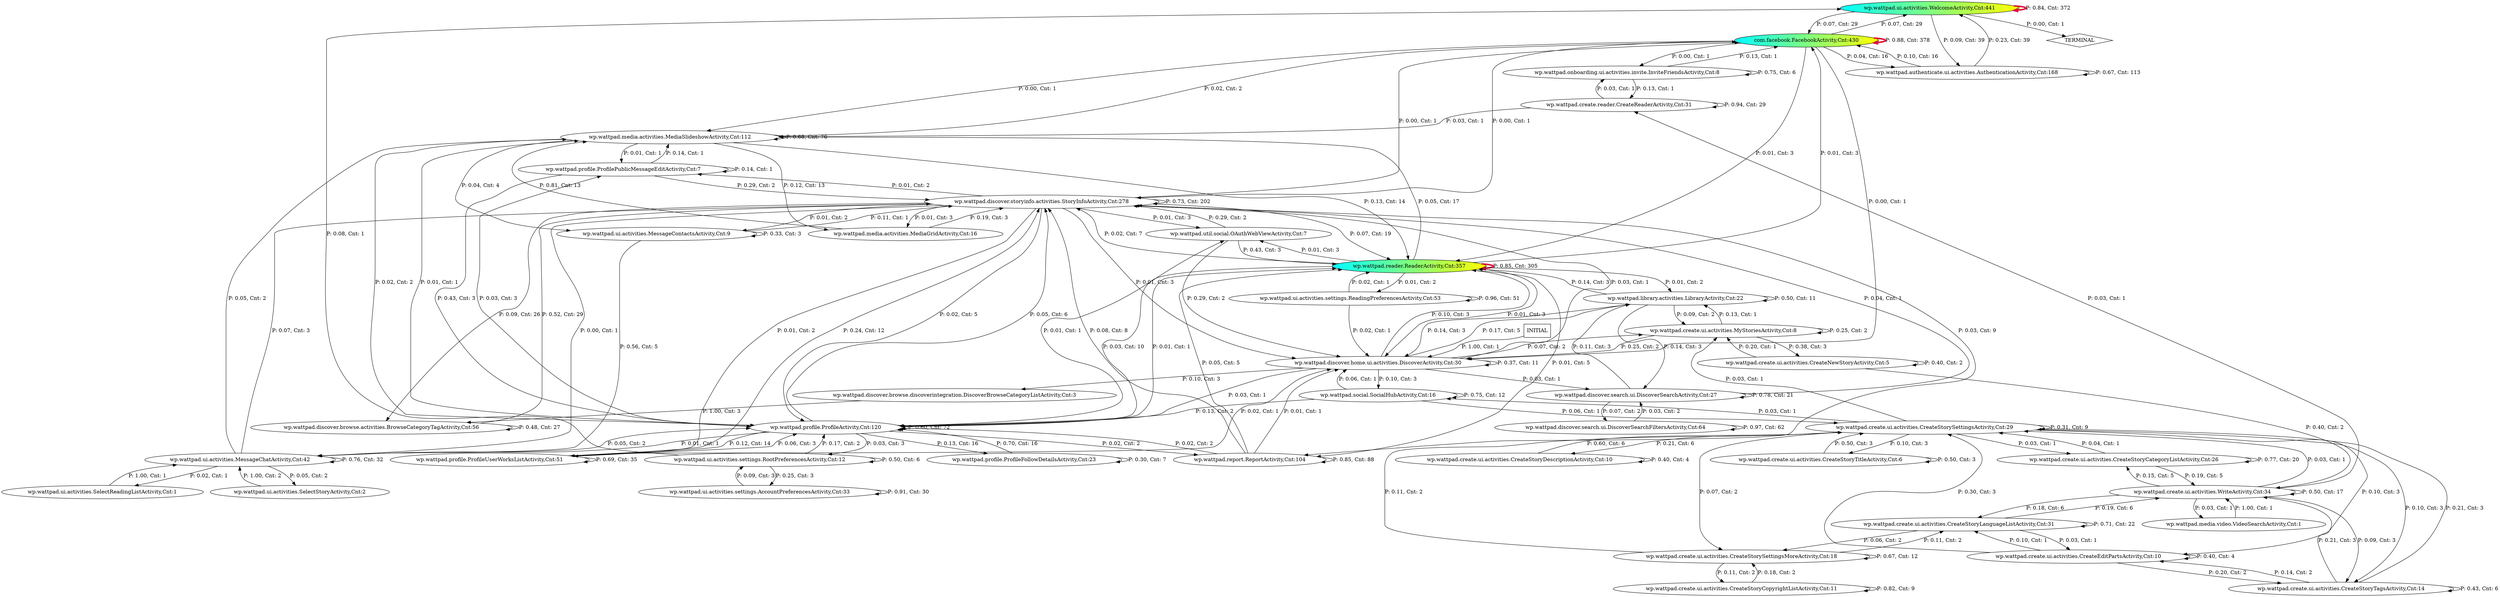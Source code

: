 digraph G {
  37 [label="wp.wattpad.ui.activities.WelcomeActivity,Cnt:441", fillcolor="cyan:yellow", style="filled"];
  0 [label="com.facebook.FacebookActivity,Cnt:430", fillcolor="cyan:yellow", style="filled"];
  30 [label="wp.wattpad.reader.ReaderActivity,Cnt:357", fillcolor="cyan:yellow", style="filled"];
  20 [label="wp.wattpad.discover.storyinfo.activities.StoryInfoActivity,Cnt:278"];
  1 [label="wp.wattpad.authenticate.ui.activities.AuthenticationActivity,Cnt:168"];
  26 [label="wp.wattpad.profile.ProfileActivity,Cnt:120"];
  23 [label="wp.wattpad.media.activities.MediaSlideshowActivity,Cnt:112"];
  31 [label="wp.wattpad.report.ReportActivity,Cnt:104"];
  19 [label="wp.wattpad.discover.search.ui.DiscoverSearchFiltersActivity,Cnt:64"];
  15 [label="wp.wattpad.discover.browse.activities.BrowseCategoryTagActivity,Cnt:56"];
  39 [label="wp.wattpad.ui.activities.settings.ReadingPreferencesActivity,Cnt:53"];
  29 [label="wp.wattpad.profile.ProfileUserWorksListActivity,Cnt:51"];
  33 [label="wp.wattpad.ui.activities.MessageChatActivity,Cnt:42"];
  14 [label="wp.wattpad.create.ui.activities.WriteActivity,Cnt:34"];
  38 [label="wp.wattpad.ui.activities.settings.AccountPreferencesActivity,Cnt:33"];
  2 [label="wp.wattpad.create.reader.CreateReaderActivity,Cnt:31"];
  8 [label="wp.wattpad.create.ui.activities.CreateStoryLanguageListActivity,Cnt:31"];
  17 [label="wp.wattpad.discover.home.ui.activities.DiscoverActivity,Cnt:30"];
  9 [label="wp.wattpad.create.ui.activities.CreateStorySettingsActivity,Cnt:29"];
  18 [label="wp.wattpad.discover.search.ui.DiscoverSearchActivity,Cnt:27"];
  5 [label="wp.wattpad.create.ui.activities.CreateStoryCategoryListActivity,Cnt:26"];
  27 [label="wp.wattpad.profile.ProfileFollowDetailsActivity,Cnt:23"];
  21 [label="wp.wattpad.library.activities.LibraryActivity,Cnt:22"];
  10 [label="wp.wattpad.create.ui.activities.CreateStorySettingsMoreActivity,Cnt:18"];
  22 [label="wp.wattpad.media.activities.MediaGridActivity,Cnt:16"];
  32 [label="wp.wattpad.social.SocialHubActivity,Cnt:16"];
  11 [label="wp.wattpad.create.ui.activities.CreateStoryTagsActivity,Cnt:14"];
  40 [label="wp.wattpad.ui.activities.settings.RootPreferencesActivity,Cnt:12"];
  6 [label="wp.wattpad.create.ui.activities.CreateStoryCopyrightListActivity,Cnt:11"];
  3 [label="wp.wattpad.create.ui.activities.CreateEditPartsActivity,Cnt:10"];
  7 [label="wp.wattpad.create.ui.activities.CreateStoryDescriptionActivity,Cnt:10"];
  34 [label="wp.wattpad.ui.activities.MessageContactsActivity,Cnt:9"];
  13 [label="wp.wattpad.create.ui.activities.MyStoriesActivity,Cnt:8"];
  25 [label="wp.wattpad.onboarding.ui.activities.invite.InviteFriendsActivity,Cnt:8"];
  28 [label="wp.wattpad.profile.ProfilePublicMessageEditActivity,Cnt:7"];
  41 [label="wp.wattpad.util.social.OAuthWebViewActivity,Cnt:7"];
  12 [label="wp.wattpad.create.ui.activities.CreateStoryTitleActivity,Cnt:6"];
  4 [label="wp.wattpad.create.ui.activities.CreateNewStoryActivity,Cnt:5"];
  16 [label="wp.wattpad.discover.browse.discoverintegration.DiscoverBrowseCategoryListActivity,Cnt:3"];
  36 [label="wp.wattpad.ui.activities.SelectStoryActivity,Cnt:2"];
  24 [label="wp.wattpad.media.video.VideoSearchActivity,Cnt:1"];
  35 [label="wp.wattpad.ui.activities.SelectReadingListActivity,Cnt:1"];
  42 [label="TERMINAL",shape=diamond];
  43 [label="INITIAL",shape=box];
0->0 [label="P: 0.88, Cnt: 378", color="crimson", penwidth=4];
37->37 [label="P: 0.84, Cnt: 372", color="crimson", penwidth=4];
30->30 [label="P: 0.85, Cnt: 305", color="crimson", penwidth=4];
20->20 [label="P: 0.73, Cnt: 202"];
1->1 [label="P: 0.67, Cnt: 113"];
31->31 [label="P: 0.85, Cnt: 88"];
23->23 [label="P: 0.68, Cnt: 76"];
26->26 [label="P: 0.60, Cnt: 72"];
19->19 [label="P: 0.97, Cnt: 62"];
39->39 [label="P: 0.96, Cnt: 51"];
1->37 [label="P: 0.23, Cnt: 39"];
37->1 [label="P: 0.09, Cnt: 39"];
29->29 [label="P: 0.69, Cnt: 35"];
33->33 [label="P: 0.76, Cnt: 32"];
38->38 [label="P: 0.91, Cnt: 30"];
0->37 [label="P: 0.07, Cnt: 29"];
2->2 [label="P: 0.94, Cnt: 29"];
15->20 [label="P: 0.52, Cnt: 29"];
37->0 [label="P: 0.07, Cnt: 29"];
15->15 [label="P: 0.48, Cnt: 27"];
20->15 [label="P: 0.09, Cnt: 26"];
8->8 [label="P: 0.71, Cnt: 22"];
18->18 [label="P: 0.78, Cnt: 21"];
5->5 [label="P: 0.77, Cnt: 20"];
20->30 [label="P: 0.07, Cnt: 19"];
14->14 [label="P: 0.50, Cnt: 17"];
30->23 [label="P: 0.05, Cnt: 17"];
0->1 [label="P: 0.04, Cnt: 16"];
1->0 [label="P: 0.10, Cnt: 16"];
26->27 [label="P: 0.13, Cnt: 16"];
27->26 [label="P: 0.70, Cnt: 16"];
23->30 [label="P: 0.13, Cnt: 14"];
26->29 [label="P: 0.12, Cnt: 14"];
22->23 [label="P: 0.81, Cnt: 13"];
23->22 [label="P: 0.12, Cnt: 13"];
10->10 [label="P: 0.67, Cnt: 12"];
29->20 [label="P: 0.24, Cnt: 12"];
32->32 [label="P: 0.75, Cnt: 12"];
17->17 [label="P: 0.37, Cnt: 11"];
21->21 [label="P: 0.50, Cnt: 11"];
30->26 [label="P: 0.03, Cnt: 10"];
6->6 [label="P: 0.82, Cnt: 9"];
9->9 [label="P: 0.31, Cnt: 9"];
20->31 [label="P: 0.03, Cnt: 9"];
31->20 [label="P: 0.08, Cnt: 8"];
27->27 [label="P: 0.30, Cnt: 7"];
30->20 [label="P: 0.02, Cnt: 7"];
7->9 [label="P: 0.60, Cnt: 6"];
8->14 [label="P: 0.19, Cnt: 6"];
9->7 [label="P: 0.21, Cnt: 6"];
11->11 [label="P: 0.43, Cnt: 6"];
14->8 [label="P: 0.18, Cnt: 6"];
25->25 [label="P: 0.75, Cnt: 6"];
26->20 [label="P: 0.05, Cnt: 6"];
40->40 [label="P: 0.50, Cnt: 6"];
5->14 [label="P: 0.19, Cnt: 5"];
14->5 [label="P: 0.15, Cnt: 5"];
17->21 [label="P: 0.17, Cnt: 5"];
20->26 [label="P: 0.02, Cnt: 5"];
30->31 [label="P: 0.01, Cnt: 5"];
31->30 [label="P: 0.05, Cnt: 5"];
34->33 [label="P: 0.56, Cnt: 5"];
3->3 [label="P: 0.40, Cnt: 4"];
7->7 [label="P: 0.40, Cnt: 4"];
23->34 [label="P: 0.04, Cnt: 4"];
0->30 [label="P: 0.01, Cnt: 3"];
3->9 [label="P: 0.30, Cnt: 3"];
9->3 [label="P: 0.10, Cnt: 3"];
9->11 [label="P: 0.10, Cnt: 3"];
9->12 [label="P: 0.10, Cnt: 3"];
11->9 [label="P: 0.21, Cnt: 3"];
11->14 [label="P: 0.21, Cnt: 3"];
12->9 [label="P: 0.50, Cnt: 3"];
12->12 [label="P: 0.50, Cnt: 3"];
13->4 [label="P: 0.38, Cnt: 3"];
14->11 [label="P: 0.09, Cnt: 3"];
16->15 [label="P: 1.00, Cnt: 3"];
17->16 [label="P: 0.10, Cnt: 3"];
17->30 [label="P: 0.10, Cnt: 3"];
17->32 [label="P: 0.10, Cnt: 3"];
18->21 [label="P: 0.11, Cnt: 3"];
20->17 [label="P: 0.01, Cnt: 3"];
20->22 [label="P: 0.01, Cnt: 3"];
20->41 [label="P: 0.01, Cnt: 3"];
21->17 [label="P: 0.14, Cnt: 3"];
21->18 [label="P: 0.14, Cnt: 3"];
21->30 [label="P: 0.14, Cnt: 3"];
22->20 [label="P: 0.19, Cnt: 3"];
26->28 [label="P: 0.03, Cnt: 3"];
26->40 [label="P: 0.03, Cnt: 3"];
28->26 [label="P: 0.43, Cnt: 3"];
29->26 [label="P: 0.06, Cnt: 3"];
30->0 [label="P: 0.01, Cnt: 3"];
30->17 [label="P: 0.01, Cnt: 3"];
30->41 [label="P: 0.01, Cnt: 3"];
33->20 [label="P: 0.07, Cnt: 3"];
34->34 [label="P: 0.33, Cnt: 3"];
38->40 [label="P: 0.09, Cnt: 3"];
40->38 [label="P: 0.25, Cnt: 3"];
41->30 [label="P: 0.43, Cnt: 3"];
3->11 [label="P: 0.20, Cnt: 2"];
4->4 [label="P: 0.40, Cnt: 2"];
4->14 [label="P: 0.40, Cnt: 2"];
6->10 [label="P: 0.18, Cnt: 2"];
8->10 [label="P: 0.06, Cnt: 2"];
9->10 [label="P: 0.07, Cnt: 2"];
10->6 [label="P: 0.11, Cnt: 2"];
10->8 [label="P: 0.11, Cnt: 2"];
10->9 [label="P: 0.11, Cnt: 2"];
11->3 [label="P: 0.14, Cnt: 2"];
13->13 [label="P: 0.25, Cnt: 2"];
13->17 [label="P: 0.25, Cnt: 2"];
17->13 [label="P: 0.07, Cnt: 2"];
18->19 [label="P: 0.07, Cnt: 2"];
19->18 [label="P: 0.03, Cnt: 2"];
20->28 [label="P: 0.01, Cnt: 2"];
20->29 [label="P: 0.01, Cnt: 2"];
20->34 [label="P: 0.01, Cnt: 2"];
21->13 [label="P: 0.09, Cnt: 2"];
23->0 [label="P: 0.02, Cnt: 2"];
23->26 [label="P: 0.02, Cnt: 2"];
26->31 [label="P: 0.02, Cnt: 2"];
28->20 [label="P: 0.29, Cnt: 2"];
30->21 [label="P: 0.01, Cnt: 2"];
30->39 [label="P: 0.01, Cnt: 2"];
31->26 [label="P: 0.02, Cnt: 2"];
32->26 [label="P: 0.13, Cnt: 2"];
33->23 [label="P: 0.05, Cnt: 2"];
33->26 [label="P: 0.05, Cnt: 2"];
33->36 [label="P: 0.05, Cnt: 2"];
36->33 [label="P: 1.00, Cnt: 2"];
40->26 [label="P: 0.17, Cnt: 2"];
41->17 [label="P: 0.29, Cnt: 2"];
41->20 [label="P: 0.29, Cnt: 2"];
0->17 [label="P: 0.00, Cnt: 1"];
0->20 [label="P: 0.00, Cnt: 1"];
0->23 [label="P: 0.00, Cnt: 1"];
0->25 [label="P: 0.00, Cnt: 1"];
2->23 [label="P: 0.03, Cnt: 1"];
2->25 [label="P: 0.03, Cnt: 1"];
3->8 [label="P: 0.10, Cnt: 1"];
4->13 [label="P: 0.20, Cnt: 1"];
5->9 [label="P: 0.04, Cnt: 1"];
8->3 [label="P: 0.03, Cnt: 1"];
9->5 [label="P: 0.03, Cnt: 1"];
9->13 [label="P: 0.03, Cnt: 1"];
9->32 [label="P: 0.03, Cnt: 1"];
13->21 [label="P: 0.13, Cnt: 1"];
14->2 [label="P: 0.03, Cnt: 1"];
14->9 [label="P: 0.03, Cnt: 1"];
14->24 [label="P: 0.03, Cnt: 1"];
17->18 [label="P: 0.03, Cnt: 1"];
17->20 [label="P: 0.03, Cnt: 1"];
17->26 [label="P: 0.03, Cnt: 1"];
18->20 [label="P: 0.04, Cnt: 1"];
20->0 [label="P: 0.00, Cnt: 1"];
20->33 [label="P: 0.00, Cnt: 1"];
23->28 [label="P: 0.01, Cnt: 1"];
24->14 [label="P: 1.00, Cnt: 1"];
25->0 [label="P: 0.13, Cnt: 1"];
25->2 [label="P: 0.13, Cnt: 1"];
26->23 [label="P: 0.01, Cnt: 1"];
26->30 [label="P: 0.01, Cnt: 1"];
26->33 [label="P: 0.01, Cnt: 1"];
26->41 [label="P: 0.01, Cnt: 1"];
28->23 [label="P: 0.14, Cnt: 1"];
28->28 [label="P: 0.14, Cnt: 1"];
29->17 [label="P: 0.02, Cnt: 1"];
31->17 [label="P: 0.01, Cnt: 1"];
32->9 [label="P: 0.06, Cnt: 1"];
32->17 [label="P: 0.06, Cnt: 1"];
33->35 [label="P: 0.02, Cnt: 1"];
34->20 [label="P: 0.11, Cnt: 1"];
35->33 [label="P: 1.00, Cnt: 1"];
37->42 [label="P: 0.00, Cnt: 1"];
39->17 [label="P: 0.02, Cnt: 1"];
39->30 [label="P: 0.02, Cnt: 1"];
40->37 [label="P: 0.08, Cnt: 1"];
43->17 [label="P: 1.00, Cnt: 1"];
}
